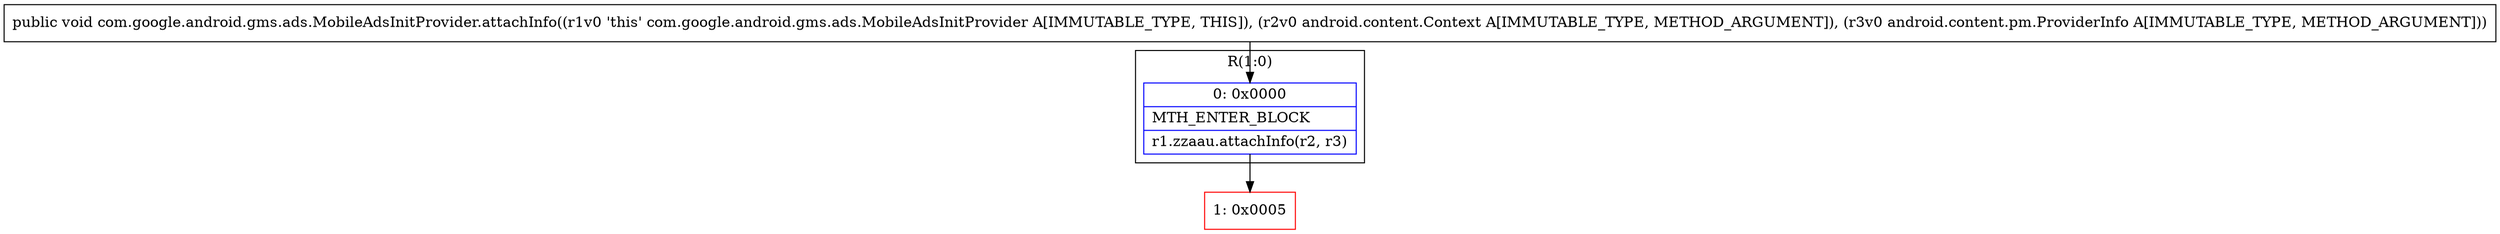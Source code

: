 digraph "CFG forcom.google.android.gms.ads.MobileAdsInitProvider.attachInfo(Landroid\/content\/Context;Landroid\/content\/pm\/ProviderInfo;)V" {
subgraph cluster_Region_1904371854 {
label = "R(1:0)";
node [shape=record,color=blue];
Node_0 [shape=record,label="{0\:\ 0x0000|MTH_ENTER_BLOCK\l|r1.zzaau.attachInfo(r2, r3)\l}"];
}
Node_1 [shape=record,color=red,label="{1\:\ 0x0005}"];
MethodNode[shape=record,label="{public void com.google.android.gms.ads.MobileAdsInitProvider.attachInfo((r1v0 'this' com.google.android.gms.ads.MobileAdsInitProvider A[IMMUTABLE_TYPE, THIS]), (r2v0 android.content.Context A[IMMUTABLE_TYPE, METHOD_ARGUMENT]), (r3v0 android.content.pm.ProviderInfo A[IMMUTABLE_TYPE, METHOD_ARGUMENT])) }"];
MethodNode -> Node_0;
Node_0 -> Node_1;
}


